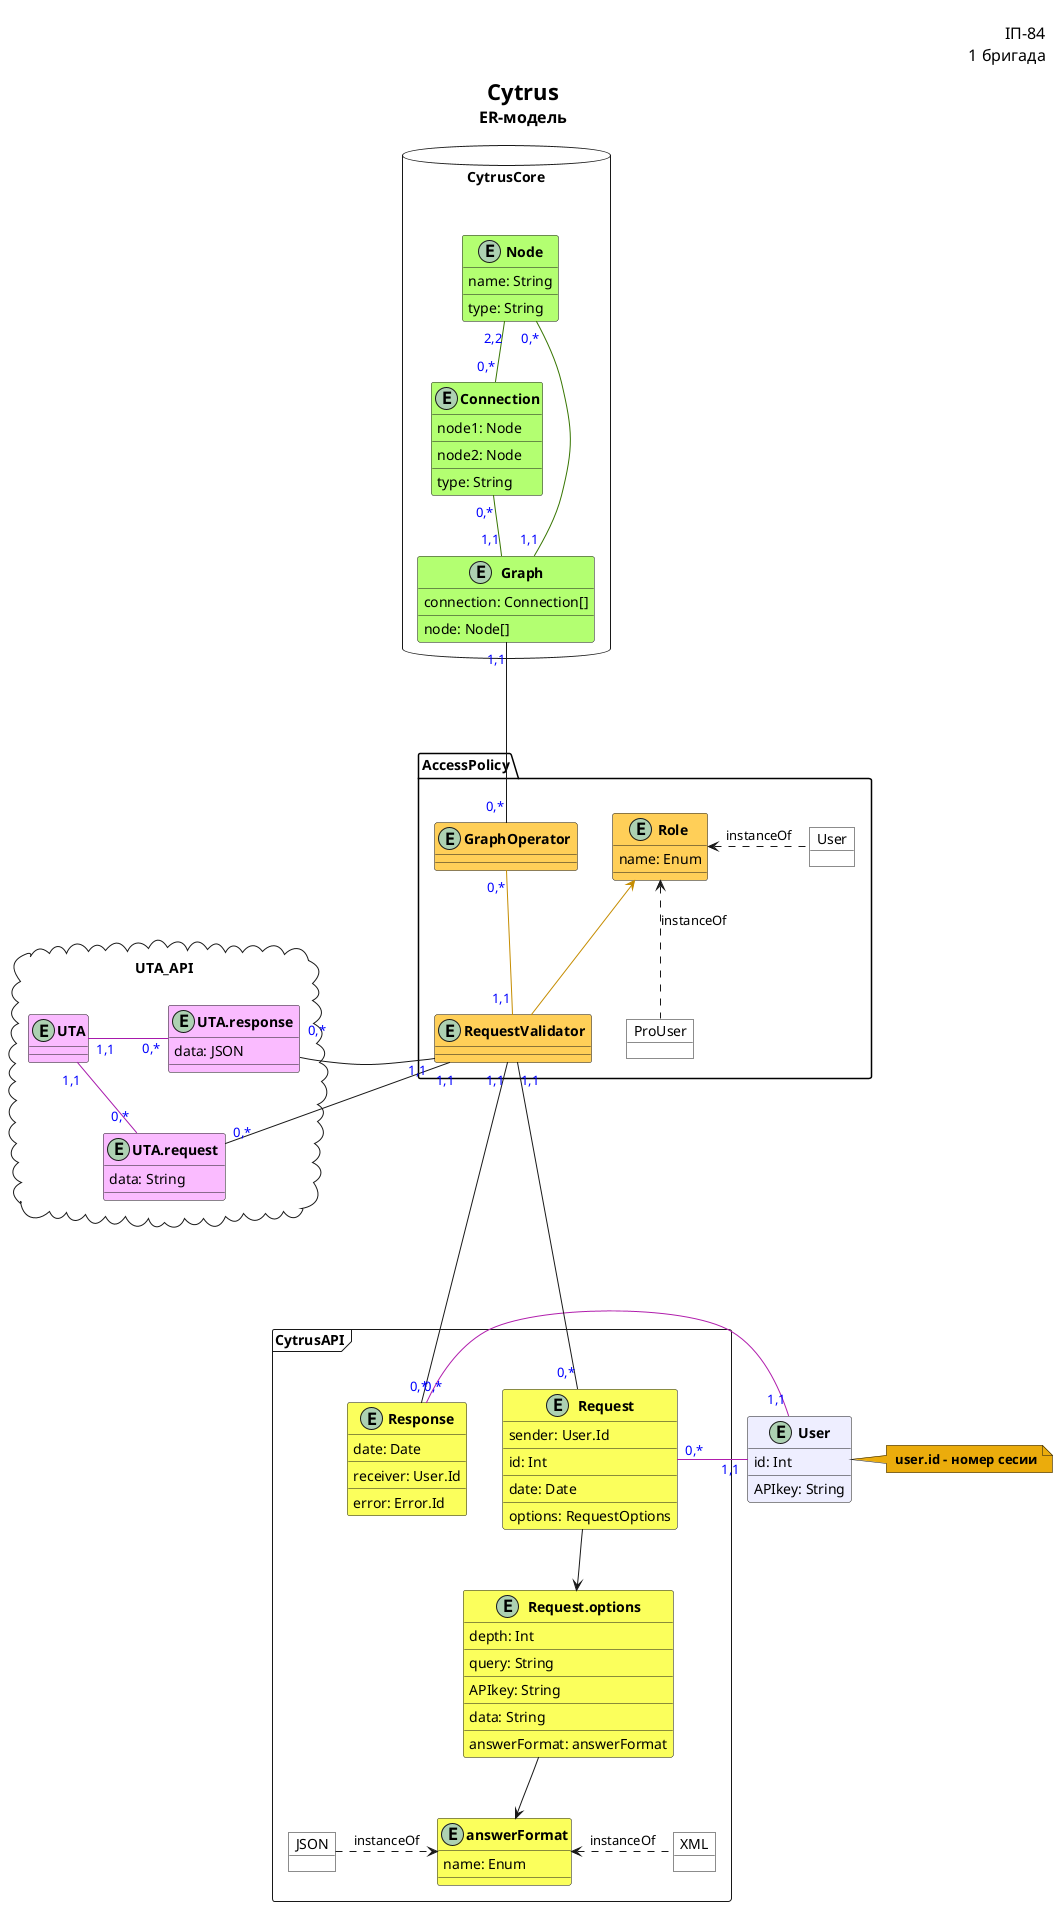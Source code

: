 @startuml
allow_mixing
title
  <font size=22 color=black><b>Cytrus</b>
  <font size=16 color=black>ER-модель
end title

right header
<font color=fff size=16>Павлов топ препод
<font color=000 size=16>ІП-84
<font color=000 size=16>1 бригада
end header

package AccessPolicy {
    entity "<b>RequestValidator " as RequestValidator #FFCF58{

    }

    entity "<b>Role " as Role #FFCF58{
        name: Enum
    }

    entity "<b>GraphOperator " as GraphOperator #FFCF58{

    }

    object "User" as UserRole #white
    object "ProUser" as ProUserRole #white
}

package CytrusAPI <<Frame>> {
    entity "<b>Request" as Request #fbff5c{
        sender: User.Id
        __
        id: Int
        __
        date: Date
        __
        options: RequestOptions
    }

    entity "<b>Request.options" as RequestOptions #fbff5c{
        depth: Int
        __
        query: String
        __
        APIkey: String
        __
        data: String
        __
        answerFormat: answerFormat
    }

    entity "<b>answerFormat" as answerFormat #fbff5c{
        name: Enum
    }

    object XML #white
    object JSON #white
    Request --> RequestOptions
    RequestOptions --> answerFormat
    answerFormat  <.r. XML : instanceOf
    answerFormat <.l. JSON : instanceOf

    entity "<b>Response" as Response #fbff5c{
            date: Date
            __
            receiver: User.Id
            __
            error: Error.Id
    }
}

package CytrusCore <<Database>> {
      entity "<b>Node" as Node #B3FF71 {
            name: String
            __
            type: String
        }

        entity "<b>Connection" as Connection #B3FF71  {
            node1: Node
            __
            node2: Node
            __
            type: String
        }

        entity "<b>Graph" as Graph #B3FF71 {
            connection: Connection[]
            __
            node: Node[]
        }
}

package UTA_API <<Cloud>> {
    entity "<b>UTA" as Uta #fabbff {

    }

    entity "<b>UTA.request " as UtaRequest #fabbff{
        data: String
    }

    entity "<b>UTA.response " as UtaResponse #fabbff {
        data: JSON
    }
}



    entity "<b>User" as User #eeeeff {
        id: Int
       __
        APIkey: String
    }
     note right #ebac0c
     <b> user.id - номер сесии
     end note


    Node "<font color=blue>2,2" -- "<font color=blue>0,*" Connection #367500
    Node "<font color=blue>0,*" -- "<font color=blue>1,1" Graph #367500
    Connection "<font color=blue>0,*" -- "<font color=blue>1,1" Graph #367500

    User "<font color=blue>1,1" -r- "<font color=blue>0,*" Response #b01dac : "   "
    User "<font color=blue>1,1" -r- "<font color=blue>0,*" Request #b01dac : "          "

    Role <-- RequestValidator #C58C00
    Role <.r. UserRole : instanceOf
    Role <.. ProUserRole : instanceOf

    Graph "<font color=blue>1,1" --- "<font color=blue>0,*" GraphOperator
    GraphOperator "<font color=blue>0,*" -- "<font color=blue>1,1" RequestValidator #C58C00

    Uta "<font color=blue>1,1" -- "<font color=blue>0,*" UtaRequest #A719AC
    Uta "<font color=blue>1,1" -r- "<font color=blue>0,*" UtaResponse #A719AC : "             "

    RequestValidator "<font color=blue>1,1" - "<font color=blue>0,*" UtaRequest
    RequestValidator "<font color=blue>1,1" - "<font color=blue>0,*" UtaResponse : "                             "

    RequestValidator "<font color=blue>1,1" ---- "<font color=blue>0,*" Request
    RequestValidator "<font color=blue>1,1" --- "<font color=blue>0,*" Response
@enduml

